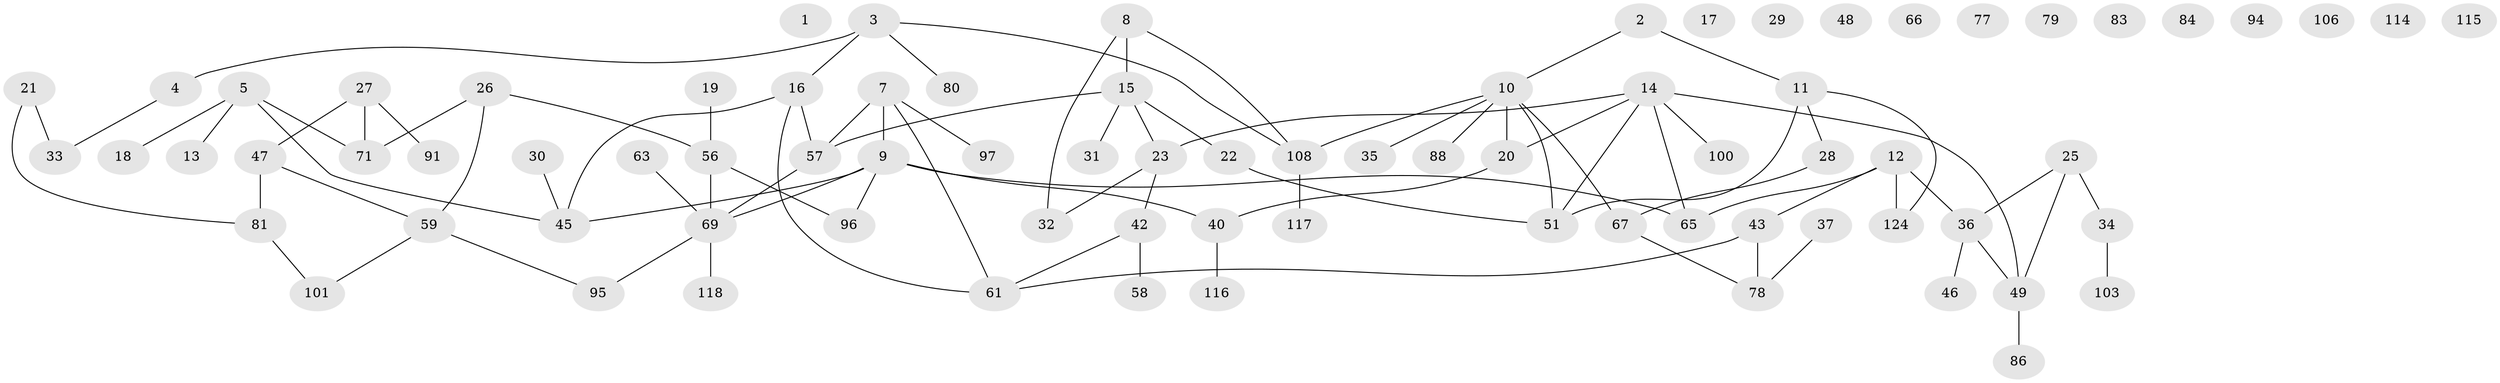 // Generated by graph-tools (version 1.1) at 2025/23/03/03/25 07:23:28]
// undirected, 80 vertices, 90 edges
graph export_dot {
graph [start="1"]
  node [color=gray90,style=filled];
  1;
  2 [super="+64"];
  3 [super="+93"];
  4;
  5 [super="+6"];
  7 [super="+82"];
  8;
  9 [super="+52"];
  10 [super="+110"];
  11 [super="+119"];
  12 [super="+41"];
  13;
  14 [super="+38"];
  15 [super="+122"];
  16 [super="+76"];
  17;
  18 [super="+90"];
  19 [super="+53"];
  20 [super="+44"];
  21 [super="+24"];
  22 [super="+85"];
  23 [super="+112"];
  25 [super="+89"];
  26 [super="+98"];
  27 [super="+75"];
  28;
  29;
  30;
  31;
  32 [super="+39"];
  33 [super="+54"];
  34 [super="+99"];
  35;
  36 [super="+72"];
  37 [super="+73"];
  40 [super="+55"];
  42 [super="+120"];
  43 [super="+109"];
  45 [super="+50"];
  46;
  47 [super="+70"];
  48;
  49 [super="+105"];
  51 [super="+62"];
  56 [super="+74"];
  57 [super="+92"];
  58;
  59 [super="+60"];
  61 [super="+68"];
  63;
  65 [super="+107"];
  66;
  67 [super="+104"];
  69 [super="+102"];
  71 [super="+111"];
  77;
  78;
  79;
  80;
  81 [super="+87"];
  83;
  84;
  86;
  88;
  91;
  94;
  95;
  96;
  97;
  100;
  101 [super="+123"];
  103;
  106;
  108 [super="+113"];
  114;
  115;
  116;
  117;
  118 [super="+121"];
  124 [super="+125"];
  2 -- 11;
  2 -- 10;
  3 -- 4;
  3 -- 16;
  3 -- 80;
  3 -- 108;
  4 -- 33;
  5 -- 13;
  5 -- 45;
  5 -- 18;
  5 -- 71;
  7 -- 57;
  7 -- 97;
  7 -- 9;
  7 -- 61;
  8 -- 108;
  8 -- 15;
  8 -- 32;
  9 -- 69;
  9 -- 96;
  9 -- 40;
  9 -- 45;
  9 -- 65;
  10 -- 35;
  10 -- 51;
  10 -- 67;
  10 -- 88;
  10 -- 108;
  10 -- 20;
  11 -- 124;
  11 -- 51;
  11 -- 28;
  12 -- 65;
  12 -- 124;
  12 -- 43;
  12 -- 36;
  14 -- 100;
  14 -- 49;
  14 -- 23;
  14 -- 51;
  14 -- 65;
  14 -- 20;
  15 -- 22;
  15 -- 31;
  15 -- 57;
  15 -- 23;
  16 -- 57;
  16 -- 61;
  16 -- 45;
  19 -- 56;
  20 -- 40;
  21 -- 33;
  21 -- 81;
  22 -- 51;
  23 -- 32;
  23 -- 42;
  25 -- 49;
  25 -- 36;
  25 -- 34;
  26 -- 59;
  26 -- 56;
  26 -- 71;
  27 -- 91;
  27 -- 71;
  27 -- 47;
  28 -- 67;
  30 -- 45;
  34 -- 103;
  36 -- 46;
  36 -- 49 [weight=2];
  37 -- 78;
  40 -- 116;
  42 -- 61;
  42 -- 58;
  43 -- 78;
  43 -- 61;
  47 -- 59;
  47 -- 81;
  49 -- 86;
  56 -- 69;
  56 -- 96;
  57 -- 69;
  59 -- 101;
  59 -- 95;
  63 -- 69;
  67 -- 78;
  69 -- 95;
  69 -- 118;
  81 -- 101;
  108 -- 117;
}
